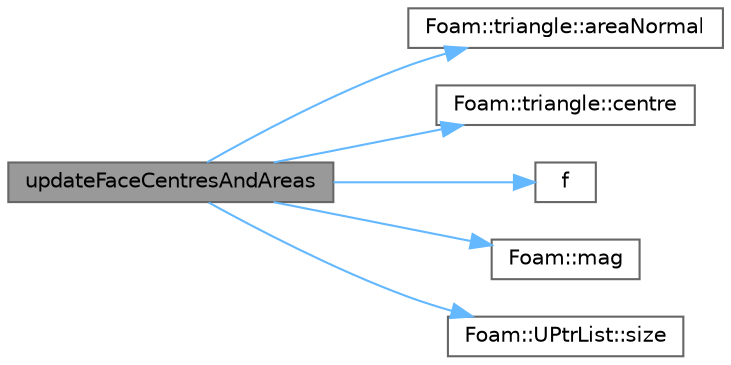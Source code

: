 digraph "updateFaceCentresAndAreas"
{
 // LATEX_PDF_SIZE
  bgcolor="transparent";
  edge [fontname=Helvetica,fontsize=10,labelfontname=Helvetica,labelfontsize=10];
  node [fontname=Helvetica,fontsize=10,shape=box,height=0.2,width=0.4];
  rankdir="LR";
  Node1 [id="Node000001",label="updateFaceCentresAndAreas",height=0.2,width=0.4,color="gray40", fillcolor="grey60", style="filled", fontcolor="black",tooltip=" "];
  Node1 -> Node2 [id="edge1_Node000001_Node000002",color="steelblue1",style="solid",tooltip=" "];
  Node2 [id="Node000002",label="Foam::triangle::areaNormal",height=0.2,width=0.4,color="grey40", fillcolor="white", style="filled",URL="$classFoam_1_1triangle.html#a4698d1c3370b98ee29912b511f4cba88",tooltip=" "];
  Node1 -> Node3 [id="edge2_Node000001_Node000003",color="steelblue1",style="solid",tooltip=" "];
  Node3 [id="Node000003",label="Foam::triangle::centre",height=0.2,width=0.4,color="grey40", fillcolor="white", style="filled",URL="$classFoam_1_1triangle.html#a4aab7fc8cd06f933c6912a79d77de59e",tooltip=" "];
  Node1 -> Node4 [id="edge3_Node000001_Node000004",color="steelblue1",style="solid",tooltip=" "];
  Node4 [id="Node000004",label="f",height=0.2,width=0.4,color="grey40", fillcolor="white", style="filled",URL="$readKivaGrid_8H.html#a888be93833ac7a23170555c69c690288",tooltip=" "];
  Node1 -> Node5 [id="edge4_Node000001_Node000005",color="steelblue1",style="solid",tooltip=" "];
  Node5 [id="Node000005",label="Foam::mag",height=0.2,width=0.4,color="grey40", fillcolor="white", style="filled",URL="$namespaceFoam.html#a8ac5b57f98f906c36b8a4e989a77dbba",tooltip=" "];
  Node1 -> Node6 [id="edge5_Node000001_Node000006",color="steelblue1",style="solid",tooltip=" "];
  Node6 [id="Node000006",label="Foam::UPtrList::size",height=0.2,width=0.4,color="grey40", fillcolor="white", style="filled",URL="$classFoam_1_1UPtrList.html#a95603446b248fe1ecf5dc59bcc2eaff0",tooltip=" "];
}
